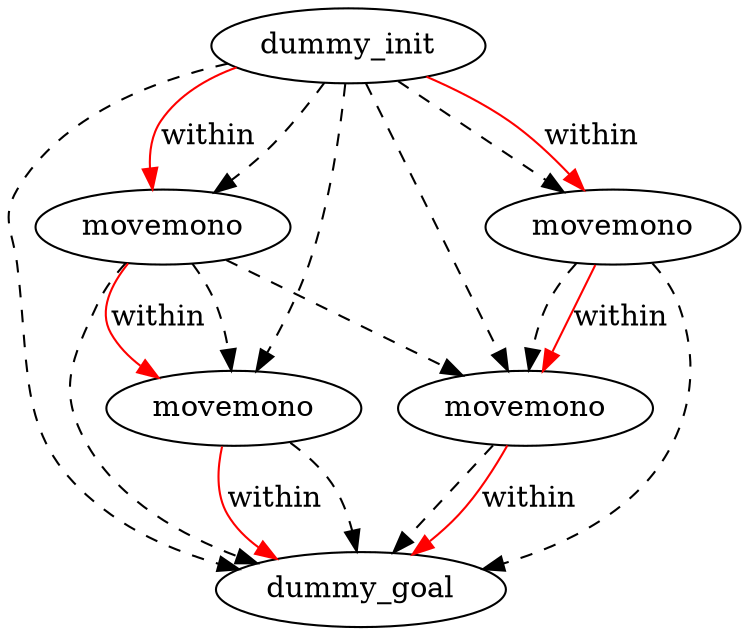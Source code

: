 digraph {
	"d4c3a832-b231-c60b-78f2-ce6bd46b415d" [label=dummy_init]
	"781799ff-b49e-04cc-c243-69e72387eaf6" [label=dummy_goal]
	"143029a9-d88f-1c94-48b7-63d5e519dd7e" [label=movemono]
	"f2d3f761-0ba3-6279-14cb-056407437c3b" [label=movemono]
	"24c778a5-9b4e-164b-5716-dc2e343ada2a" [label=movemono]
	"98874bfe-c136-9c65-ae2a-e3413f59e4f2" [label=movemono]
	"d4c3a832-b231-c60b-78f2-ce6bd46b415d" -> "f2d3f761-0ba3-6279-14cb-056407437c3b" [color=black style=dashed]
	"24c778a5-9b4e-164b-5716-dc2e343ada2a" -> "f2d3f761-0ba3-6279-14cb-056407437c3b" [color=black style=dashed]
	"24c778a5-9b4e-164b-5716-dc2e343ada2a" -> "143029a9-d88f-1c94-48b7-63d5e519dd7e" [color=black style=dashed]
	"d4c3a832-b231-c60b-78f2-ce6bd46b415d" -> "98874bfe-c136-9c65-ae2a-e3413f59e4f2" [color=black style=dashed]
	"d4c3a832-b231-c60b-78f2-ce6bd46b415d" -> "143029a9-d88f-1c94-48b7-63d5e519dd7e" [color=black style=dashed]
	"d4c3a832-b231-c60b-78f2-ce6bd46b415d" -> "24c778a5-9b4e-164b-5716-dc2e343ada2a" [color=black style=dashed]
	"98874bfe-c136-9c65-ae2a-e3413f59e4f2" -> "143029a9-d88f-1c94-48b7-63d5e519dd7e" [color=black style=dashed]
	"143029a9-d88f-1c94-48b7-63d5e519dd7e" -> "781799ff-b49e-04cc-c243-69e72387eaf6" [color=black style=dashed]
	"98874bfe-c136-9c65-ae2a-e3413f59e4f2" -> "781799ff-b49e-04cc-c243-69e72387eaf6" [color=black style=dashed]
	"f2d3f761-0ba3-6279-14cb-056407437c3b" -> "781799ff-b49e-04cc-c243-69e72387eaf6" [color=black style=dashed]
	"24c778a5-9b4e-164b-5716-dc2e343ada2a" -> "781799ff-b49e-04cc-c243-69e72387eaf6" [color=black style=dashed]
	"d4c3a832-b231-c60b-78f2-ce6bd46b415d" -> "781799ff-b49e-04cc-c243-69e72387eaf6" [color=black style=dashed]
	"d4c3a832-b231-c60b-78f2-ce6bd46b415d" -> "98874bfe-c136-9c65-ae2a-e3413f59e4f2" [label=within color=red]
	"d4c3a832-b231-c60b-78f2-ce6bd46b415d" -> "24c778a5-9b4e-164b-5716-dc2e343ada2a" [label=within color=red]
	"f2d3f761-0ba3-6279-14cb-056407437c3b" -> "781799ff-b49e-04cc-c243-69e72387eaf6" [label=within color=red]
	"143029a9-d88f-1c94-48b7-63d5e519dd7e" -> "781799ff-b49e-04cc-c243-69e72387eaf6" [label=within color=red]
	"24c778a5-9b4e-164b-5716-dc2e343ada2a" -> "f2d3f761-0ba3-6279-14cb-056407437c3b" [label=within color=red]
	"98874bfe-c136-9c65-ae2a-e3413f59e4f2" -> "143029a9-d88f-1c94-48b7-63d5e519dd7e" [label=within color=red]
}
